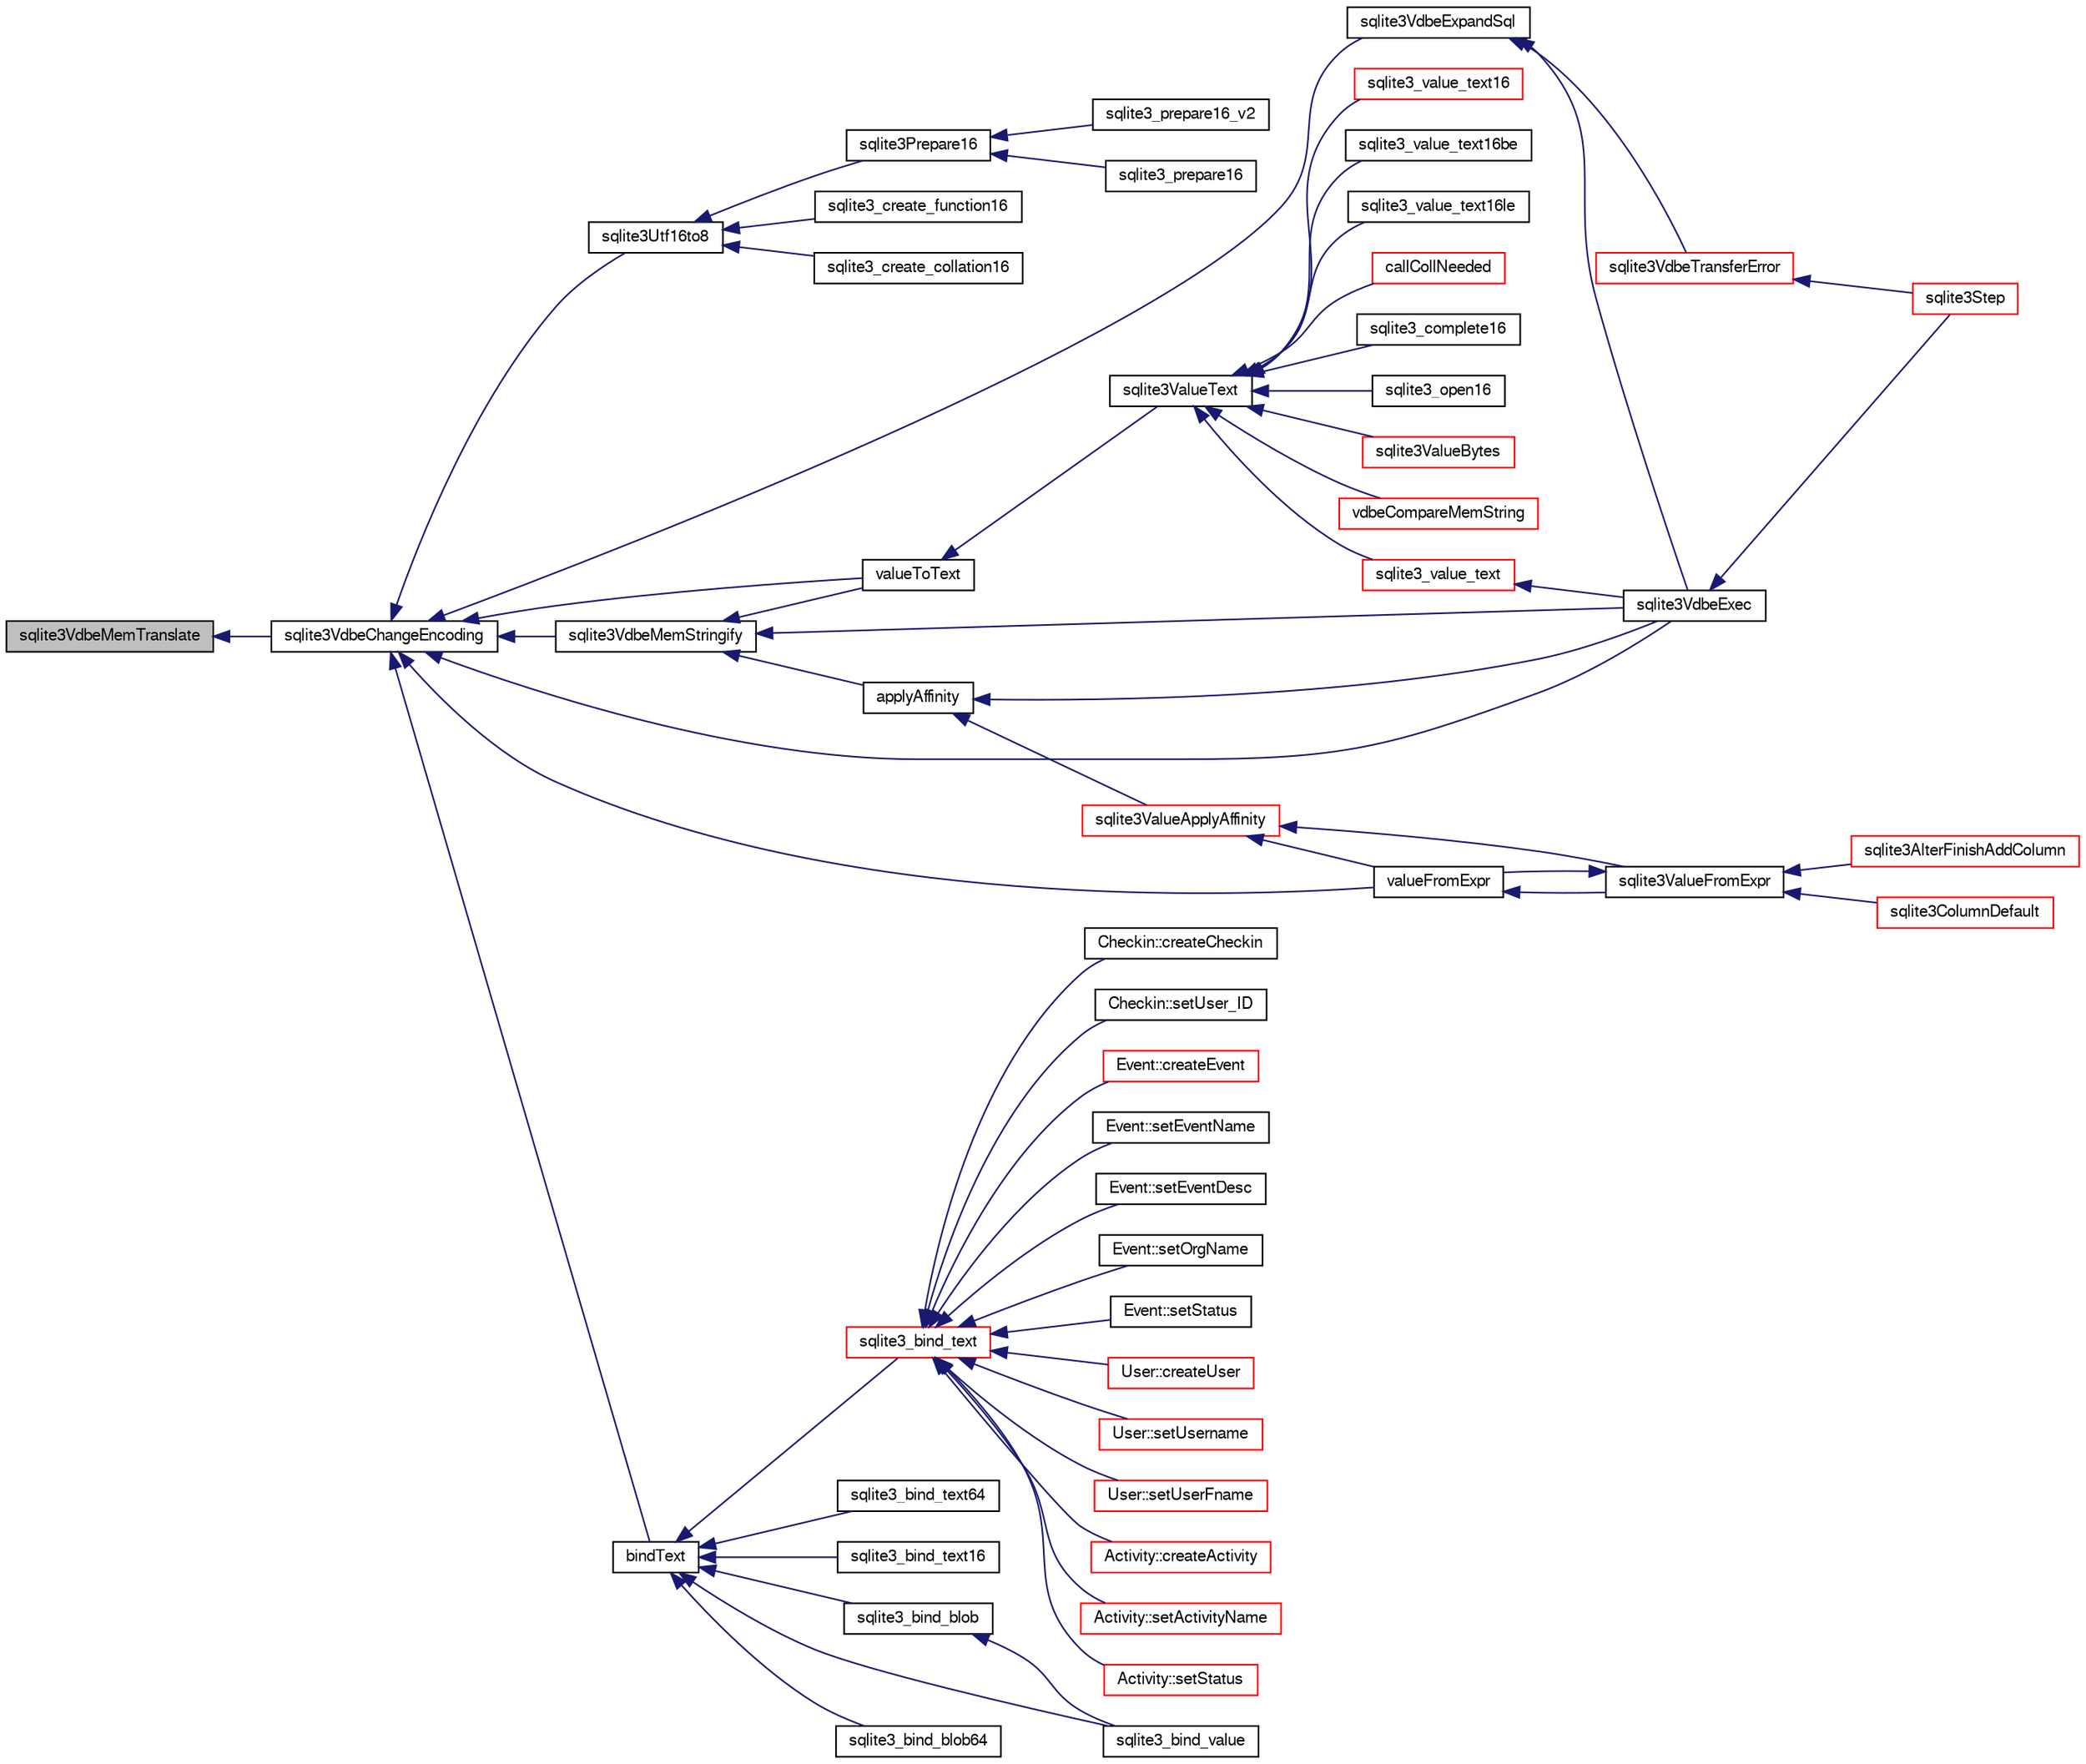 digraph "sqlite3VdbeMemTranslate"
{
  edge [fontname="FreeSans",fontsize="10",labelfontname="FreeSans",labelfontsize="10"];
  node [fontname="FreeSans",fontsize="10",shape=record];
  rankdir="LR";
  Node783510 [label="sqlite3VdbeMemTranslate",height=0.2,width=0.4,color="black", fillcolor="grey75", style="filled", fontcolor="black"];
  Node783510 -> Node783511 [dir="back",color="midnightblue",fontsize="10",style="solid",fontname="FreeSans"];
  Node783511 [label="sqlite3VdbeChangeEncoding",height=0.2,width=0.4,color="black", fillcolor="white", style="filled",URL="$sqlite3_8c.html#aa7cf8e488bf8cf9ec18528f52a40de31"];
  Node783511 -> Node783512 [dir="back",color="midnightblue",fontsize="10",style="solid",fontname="FreeSans"];
  Node783512 [label="sqlite3Utf16to8",height=0.2,width=0.4,color="black", fillcolor="white", style="filled",URL="$sqlite3_8c.html#a2c2d4b96de83192463964b77bdc524ae"];
  Node783512 -> Node783513 [dir="back",color="midnightblue",fontsize="10",style="solid",fontname="FreeSans"];
  Node783513 [label="sqlite3Prepare16",height=0.2,width=0.4,color="black", fillcolor="white", style="filled",URL="$sqlite3_8c.html#a5842e6724b91885125f83c438da1f15b"];
  Node783513 -> Node783514 [dir="back",color="midnightblue",fontsize="10",style="solid",fontname="FreeSans"];
  Node783514 [label="sqlite3_prepare16",height=0.2,width=0.4,color="black", fillcolor="white", style="filled",URL="$sqlite3_8h.html#ad1651e0e1c121ec4027dbd419eb8daca"];
  Node783513 -> Node783515 [dir="back",color="midnightblue",fontsize="10",style="solid",fontname="FreeSans"];
  Node783515 [label="sqlite3_prepare16_v2",height=0.2,width=0.4,color="black", fillcolor="white", style="filled",URL="$sqlite3_8h.html#ad1768867c1e3f150ebafb122c244a228"];
  Node783512 -> Node783516 [dir="back",color="midnightblue",fontsize="10",style="solid",fontname="FreeSans"];
  Node783516 [label="sqlite3_create_function16",height=0.2,width=0.4,color="black", fillcolor="white", style="filled",URL="$sqlite3_8h.html#a8751bf4e2e9dbc53f2df8c00a53b3ace"];
  Node783512 -> Node783517 [dir="back",color="midnightblue",fontsize="10",style="solid",fontname="FreeSans"];
  Node783517 [label="sqlite3_create_collation16",height=0.2,width=0.4,color="black", fillcolor="white", style="filled",URL="$sqlite3_8h.html#a445eeb90caf851d2c8e329142a5ee906"];
  Node783511 -> Node783518 [dir="back",color="midnightblue",fontsize="10",style="solid",fontname="FreeSans"];
  Node783518 [label="sqlite3VdbeMemStringify",height=0.2,width=0.4,color="black", fillcolor="white", style="filled",URL="$sqlite3_8c.html#aaf8a4e6bd1059297d279570e30b7680a"];
  Node783518 -> Node783519 [dir="back",color="midnightblue",fontsize="10",style="solid",fontname="FreeSans"];
  Node783519 [label="valueToText",height=0.2,width=0.4,color="black", fillcolor="white", style="filled",URL="$sqlite3_8c.html#abded1c4848e5c5901949c02af499044c"];
  Node783519 -> Node783520 [dir="back",color="midnightblue",fontsize="10",style="solid",fontname="FreeSans"];
  Node783520 [label="sqlite3ValueText",height=0.2,width=0.4,color="black", fillcolor="white", style="filled",URL="$sqlite3_8c.html#ad567a94e52d1adf81f4857fdba00a59b"];
  Node783520 -> Node783521 [dir="back",color="midnightblue",fontsize="10",style="solid",fontname="FreeSans"];
  Node783521 [label="sqlite3ValueBytes",height=0.2,width=0.4,color="red", fillcolor="white", style="filled",URL="$sqlite3_8c.html#a2eac906bf499092dbbbfbb47ae75ad06"];
  Node783520 -> Node784338 [dir="back",color="midnightblue",fontsize="10",style="solid",fontname="FreeSans"];
  Node784338 [label="vdbeCompareMemString",height=0.2,width=0.4,color="red", fillcolor="white", style="filled",URL="$sqlite3_8c.html#afc618ccf0c8dc5c4de68c35c8b1613c1"];
  Node783520 -> Node784371 [dir="back",color="midnightblue",fontsize="10",style="solid",fontname="FreeSans"];
  Node784371 [label="sqlite3_value_text",height=0.2,width=0.4,color="red", fillcolor="white", style="filled",URL="$sqlite3_8h.html#a78e024c17b349c4d40fd82d0e02a4a2c"];
  Node784371 -> Node783526 [dir="back",color="midnightblue",fontsize="10",style="solid",fontname="FreeSans"];
  Node783526 [label="sqlite3VdbeExec",height=0.2,width=0.4,color="black", fillcolor="white", style="filled",URL="$sqlite3_8c.html#a8ce40a614bdc56719c4d642b1e4dfb21"];
  Node783526 -> Node783527 [dir="back",color="midnightblue",fontsize="10",style="solid",fontname="FreeSans"];
  Node783527 [label="sqlite3Step",height=0.2,width=0.4,color="red", fillcolor="white", style="filled",URL="$sqlite3_8c.html#a3f2872e873e2758a4beedad1d5113554"];
  Node783520 -> Node784379 [dir="back",color="midnightblue",fontsize="10",style="solid",fontname="FreeSans"];
  Node784379 [label="sqlite3_value_text16",height=0.2,width=0.4,color="red", fillcolor="white", style="filled",URL="$sqlite3_8h.html#ae934ba629bb0e085a2de4802990f00d1"];
  Node783520 -> Node784382 [dir="back",color="midnightblue",fontsize="10",style="solid",fontname="FreeSans"];
  Node784382 [label="sqlite3_value_text16be",height=0.2,width=0.4,color="black", fillcolor="white", style="filled",URL="$sqlite3_8h.html#af229071bebf3bca9a34476e439bb2d6f"];
  Node783520 -> Node784383 [dir="back",color="midnightblue",fontsize="10",style="solid",fontname="FreeSans"];
  Node784383 [label="sqlite3_value_text16le",height=0.2,width=0.4,color="black", fillcolor="white", style="filled",URL="$sqlite3_8h.html#a7077f9814bbfd409d14ed77ea35e5d86"];
  Node783520 -> Node784228 [dir="back",color="midnightblue",fontsize="10",style="solid",fontname="FreeSans"];
  Node784228 [label="callCollNeeded",height=0.2,width=0.4,color="red", fillcolor="white", style="filled",URL="$sqlite3_8c.html#a4b69d70c8956d161ab4ec05d87ae1054"];
  Node783520 -> Node784229 [dir="back",color="midnightblue",fontsize="10",style="solid",fontname="FreeSans"];
  Node784229 [label="sqlite3_complete16",height=0.2,width=0.4,color="black", fillcolor="white", style="filled",URL="$sqlite3_8h.html#a3260341c2ef82787acca48414a1d03a1"];
  Node783520 -> Node783759 [dir="back",color="midnightblue",fontsize="10",style="solid",fontname="FreeSans"];
  Node783759 [label="sqlite3_open16",height=0.2,width=0.4,color="black", fillcolor="white", style="filled",URL="$sqlite3_8h.html#adbc401bb96713f32e553db32f6f3ca33"];
  Node783518 -> Node784384 [dir="back",color="midnightblue",fontsize="10",style="solid",fontname="FreeSans"];
  Node784384 [label="applyAffinity",height=0.2,width=0.4,color="black", fillcolor="white", style="filled",URL="$sqlite3_8c.html#a9ed2c1bcefa8734a1c341ba28a785486"];
  Node784384 -> Node784385 [dir="back",color="midnightblue",fontsize="10",style="solid",fontname="FreeSans"];
  Node784385 [label="sqlite3ValueApplyAffinity",height=0.2,width=0.4,color="red", fillcolor="white", style="filled",URL="$sqlite3_8c.html#a535535f08aaaba2ebdf49ada6aca6fac"];
  Node784385 -> Node783972 [dir="back",color="midnightblue",fontsize="10",style="solid",fontname="FreeSans"];
  Node783972 [label="valueFromExpr",height=0.2,width=0.4,color="black", fillcolor="white", style="filled",URL="$sqlite3_8c.html#a08f91b27c0189e8b5bcdea6537466b7c"];
  Node783972 -> Node783973 [dir="back",color="midnightblue",fontsize="10",style="solid",fontname="FreeSans"];
  Node783973 [label="sqlite3ValueFromExpr",height=0.2,width=0.4,color="black", fillcolor="white", style="filled",URL="$sqlite3_8c.html#af103c812684544760641a1cd4d9745df"];
  Node783973 -> Node783972 [dir="back",color="midnightblue",fontsize="10",style="solid",fontname="FreeSans"];
  Node783973 -> Node783703 [dir="back",color="midnightblue",fontsize="10",style="solid",fontname="FreeSans"];
  Node783703 [label="sqlite3AlterFinishAddColumn",height=0.2,width=0.4,color="red", fillcolor="white", style="filled",URL="$sqlite3_8c.html#a392e1e5be904b01216faae16a77c2c31"];
  Node783973 -> Node783974 [dir="back",color="midnightblue",fontsize="10",style="solid",fontname="FreeSans"];
  Node783974 [label="sqlite3ColumnDefault",height=0.2,width=0.4,color="red", fillcolor="white", style="filled",URL="$sqlite3_8c.html#a59f47949957801afdf53735549eacc7d"];
  Node784385 -> Node783973 [dir="back",color="midnightblue",fontsize="10",style="solid",fontname="FreeSans"];
  Node784384 -> Node783526 [dir="back",color="midnightblue",fontsize="10",style="solid",fontname="FreeSans"];
  Node783518 -> Node783526 [dir="back",color="midnightblue",fontsize="10",style="solid",fontname="FreeSans"];
  Node783511 -> Node783519 [dir="back",color="midnightblue",fontsize="10",style="solid",fontname="FreeSans"];
  Node783511 -> Node783972 [dir="back",color="midnightblue",fontsize="10",style="solid",fontname="FreeSans"];
  Node783511 -> Node784173 [dir="back",color="midnightblue",fontsize="10",style="solid",fontname="FreeSans"];
  Node784173 [label="bindText",height=0.2,width=0.4,color="black", fillcolor="white", style="filled",URL="$sqlite3_8c.html#acdec2c68ea6b14a08bcfea9cfd32b2f2"];
  Node784173 -> Node784174 [dir="back",color="midnightblue",fontsize="10",style="solid",fontname="FreeSans"];
  Node784174 [label="sqlite3_bind_blob",height=0.2,width=0.4,color="black", fillcolor="white", style="filled",URL="$sqlite3_8h.html#a6c41c2b6f82188283a846a98d5367885"];
  Node784174 -> Node784175 [dir="back",color="midnightblue",fontsize="10",style="solid",fontname="FreeSans"];
  Node784175 [label="sqlite3_bind_value",height=0.2,width=0.4,color="black", fillcolor="white", style="filled",URL="$sqlite3_8h.html#a962df8800a9e412161fee0add5f7267e"];
  Node784173 -> Node784176 [dir="back",color="midnightblue",fontsize="10",style="solid",fontname="FreeSans"];
  Node784176 [label="sqlite3_bind_blob64",height=0.2,width=0.4,color="black", fillcolor="white", style="filled",URL="$sqlite3_8h.html#a21616ad282a9d6ea45ee39746f81287a"];
  Node784173 -> Node784177 [dir="back",color="midnightblue",fontsize="10",style="solid",fontname="FreeSans"];
  Node784177 [label="sqlite3_bind_text",height=0.2,width=0.4,color="red", fillcolor="white", style="filled",URL="$sqlite3_8h.html#a7f416198db2464a6c96a4ef679d19b1f"];
  Node784177 -> Node783529 [dir="back",color="midnightblue",fontsize="10",style="solid",fontname="FreeSans"];
  Node783529 [label="Activity::createActivity",height=0.2,width=0.4,color="red", fillcolor="white", style="filled",URL="$classActivity.html#a813cc5e52c14ab49b39014c134e3425b"];
  Node784177 -> Node783535 [dir="back",color="midnightblue",fontsize="10",style="solid",fontname="FreeSans"];
  Node783535 [label="Activity::setActivityName",height=0.2,width=0.4,color="red", fillcolor="white", style="filled",URL="$classActivity.html#a62dc3737b33915a36086f9dd26d16a81"];
  Node784177 -> Node783536 [dir="back",color="midnightblue",fontsize="10",style="solid",fontname="FreeSans"];
  Node783536 [label="Activity::setStatus",height=0.2,width=0.4,color="red", fillcolor="white", style="filled",URL="$classActivity.html#af618135a7738f4d2a7ee147a8ef912ea"];
  Node784177 -> Node783537 [dir="back",color="midnightblue",fontsize="10",style="solid",fontname="FreeSans"];
  Node783537 [label="Checkin::createCheckin",height=0.2,width=0.4,color="black", fillcolor="white", style="filled",URL="$classCheckin.html#a4e40acdf7fff0e607f6de4f24f3a163c"];
  Node784177 -> Node783539 [dir="back",color="midnightblue",fontsize="10",style="solid",fontname="FreeSans"];
  Node783539 [label="Checkin::setUser_ID",height=0.2,width=0.4,color="black", fillcolor="white", style="filled",URL="$classCheckin.html#a76ab640f4f912876dbebf183db5359c6"];
  Node784177 -> Node783541 [dir="back",color="midnightblue",fontsize="10",style="solid",fontname="FreeSans"];
  Node783541 [label="Event::createEvent",height=0.2,width=0.4,color="red", fillcolor="white", style="filled",URL="$classEvent.html#a77adb9f4a46ffb32c2d931f0691f5903"];
  Node784177 -> Node783543 [dir="back",color="midnightblue",fontsize="10",style="solid",fontname="FreeSans"];
  Node783543 [label="Event::setEventName",height=0.2,width=0.4,color="black", fillcolor="white", style="filled",URL="$classEvent.html#a10596b6ca077df05184e30d62b08729d"];
  Node784177 -> Node783544 [dir="back",color="midnightblue",fontsize="10",style="solid",fontname="FreeSans"];
  Node783544 [label="Event::setEventDesc",height=0.2,width=0.4,color="black", fillcolor="white", style="filled",URL="$classEvent.html#ae36b8377dcae792f1c5c4726024c981b"];
  Node784177 -> Node783545 [dir="back",color="midnightblue",fontsize="10",style="solid",fontname="FreeSans"];
  Node783545 [label="Event::setOrgName",height=0.2,width=0.4,color="black", fillcolor="white", style="filled",URL="$classEvent.html#a19aac0f776bd764563a54977656cf680"];
  Node784177 -> Node783546 [dir="back",color="midnightblue",fontsize="10",style="solid",fontname="FreeSans"];
  Node783546 [label="Event::setStatus",height=0.2,width=0.4,color="black", fillcolor="white", style="filled",URL="$classEvent.html#ab0a6b9285af0f4172eb841e2b80f8972"];
  Node784177 -> Node783656 [dir="back",color="midnightblue",fontsize="10",style="solid",fontname="FreeSans"];
  Node783656 [label="User::createUser",height=0.2,width=0.4,color="red", fillcolor="white", style="filled",URL="$classUser.html#a22ed673939e8cc0a136130b809bba513"];
  Node784177 -> Node783658 [dir="back",color="midnightblue",fontsize="10",style="solid",fontname="FreeSans"];
  Node783658 [label="User::setUsername",height=0.2,width=0.4,color="red", fillcolor="white", style="filled",URL="$classUser.html#aa0497022a136cb78de785b0a39ae60b1"];
  Node784177 -> Node783659 [dir="back",color="midnightblue",fontsize="10",style="solid",fontname="FreeSans"];
  Node783659 [label="User::setUserFname",height=0.2,width=0.4,color="red", fillcolor="white", style="filled",URL="$classUser.html#a72657eb55cd0ca437b4841a43f19912f"];
  Node784173 -> Node784178 [dir="back",color="midnightblue",fontsize="10",style="solid",fontname="FreeSans"];
  Node784178 [label="sqlite3_bind_text64",height=0.2,width=0.4,color="black", fillcolor="white", style="filled",URL="$sqlite3_8h.html#a9e493afa3924315ba147f62c4800f415"];
  Node784173 -> Node784179 [dir="back",color="midnightblue",fontsize="10",style="solid",fontname="FreeSans"];
  Node784179 [label="sqlite3_bind_text16",height=0.2,width=0.4,color="black", fillcolor="white", style="filled",URL="$sqlite3_8h.html#a7d78ae53b3dc77824595fa3a1abb5c79"];
  Node784173 -> Node784175 [dir="back",color="midnightblue",fontsize="10",style="solid",fontname="FreeSans"];
  Node783511 -> Node784189 [dir="back",color="midnightblue",fontsize="10",style="solid",fontname="FreeSans"];
  Node784189 [label="sqlite3VdbeExpandSql",height=0.2,width=0.4,color="black", fillcolor="white", style="filled",URL="$sqlite3_8c.html#a5a497837d5d69b92e7bca23673589c69"];
  Node784189 -> Node784001 [dir="back",color="midnightblue",fontsize="10",style="solid",fontname="FreeSans"];
  Node784001 [label="sqlite3VdbeTransferError",height=0.2,width=0.4,color="red", fillcolor="white", style="filled",URL="$sqlite3_8c.html#aaf4a567b51602bb6d7bb150e6c72de69"];
  Node784001 -> Node783527 [dir="back",color="midnightblue",fontsize="10",style="solid",fontname="FreeSans"];
  Node784189 -> Node783526 [dir="back",color="midnightblue",fontsize="10",style="solid",fontname="FreeSans"];
  Node783511 -> Node783526 [dir="back",color="midnightblue",fontsize="10",style="solid",fontname="FreeSans"];
}
